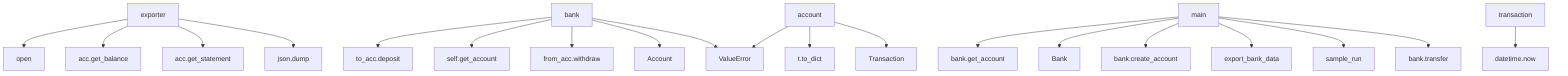 graph TD
exporter --> open
bank --> to_acc.deposit
bank --> self.get_account
account --> ValueError
bank --> from_acc.withdraw
exporter --> acc.get_balance
account --> t.to_dict
bank --> Account
main --> bank.get_account
main --> Bank
exporter --> acc.get_statement
bank --> ValueError
main --> bank.create_account
main --> export_bank_data
transaction --> datetime.now
main --> sample_run
exporter --> json.dump
account --> Transaction
main --> bank.transfer